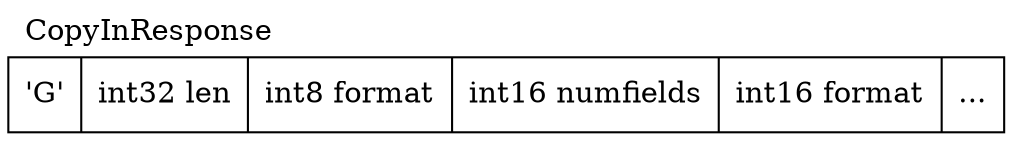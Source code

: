 graph CopyInResponse {
      label="CopyInResponse";
      labelloc=t;
      labeljust=l;
      node [shape=record];
      struct1 [label="'G'|int32 len|int8 format|int16 numfields|int16 format|..."];
}
